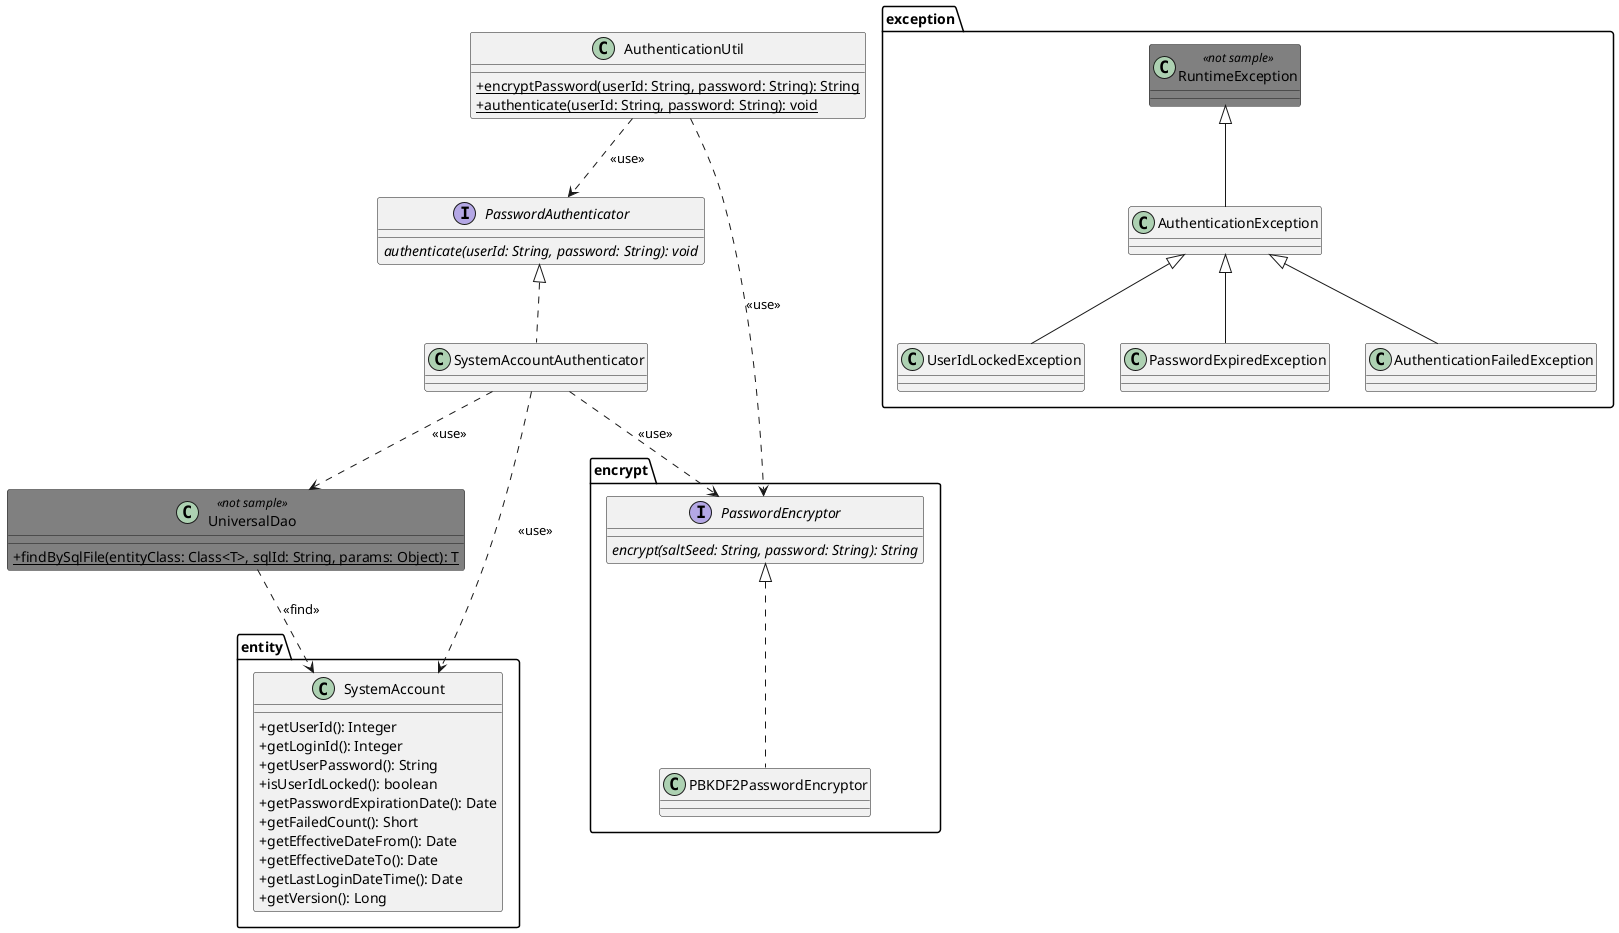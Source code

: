 @startuml

skinparam class {
    BackgroundColor<<not sample>> Gray
}

package encrypt {
    interface PasswordEncryptor {
        {abstract} encrypt(saltSeed: String, password: String): String
    }

    class PBKDF2PasswordEncryptor implements PasswordEncryptor
}

package entity {
    class SystemAccount {
        + getUserId(): Integer
        + getLoginId(): Integer
        + getUserPassword(): String
        + isUserIdLocked(): boolean
        + getPasswordExpirationDate(): Date
        + getFailedCount(): Short
        + getEffectiveDateFrom(): Date
        + getEffectiveDateTo(): Date
        + getLastLoginDateTime(): Date
        + getVersion(): Long
    }
}

package exception {
    class RuntimeException <<not sample>>

    class AuthenticationException extends RuntimeException
    class UserIdLockedException extends AuthenticationException
    class PasswordExpiredException extends AuthenticationException
    class AuthenticationFailedException extends AuthenticationException
}

interface PasswordAuthenticator {
    {abstract} authenticate(userId: String, password: String): void
}

class SystemAccountAuthenticator implements PasswordAuthenticator

skinparam classAttributeIconSize 0
class AuthenticationUtil {
    {static} + encryptPassword(userId: String, password: String): String
    {static} + authenticate(userId: String, password: String): void
}

class UniversalDao <<not sample>> {
    {static} + findBySqlFile(entityClass: Class<T>, sqlId: String, params: Object): T

}

AuthenticationUtil ..> PasswordEncryptor : <<use>>
AuthenticationUtil ..> PasswordAuthenticator : <<use>>

SystemAccountAuthenticator ..> SystemAccount : <<use>>
SystemAccountAuthenticator ..> PasswordEncryptor: <<use>>
SystemAccountAuthenticator ..> UniversalDao : <<use>>

UniversalDao ..> SystemAccount: <<find>>

@enduml